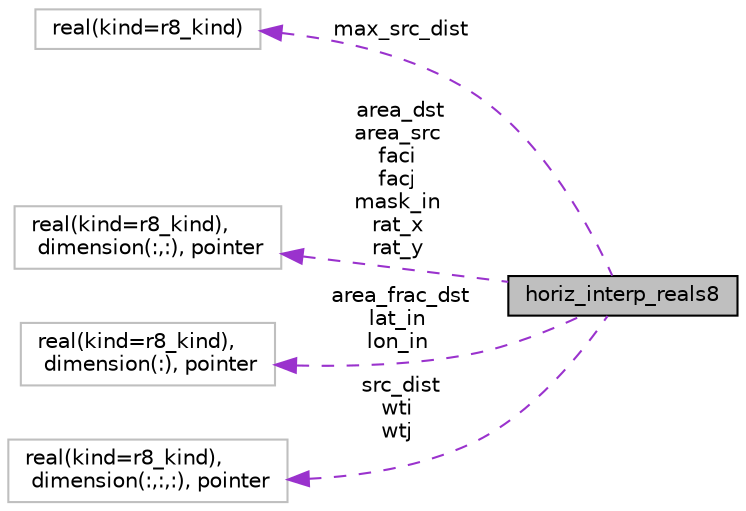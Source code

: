 digraph "horiz_interp_reals8"
{
 // INTERACTIVE_SVG=YES
 // LATEX_PDF_SIZE
  edge [fontname="Helvetica",fontsize="10",labelfontname="Helvetica",labelfontsize="10"];
  node [fontname="Helvetica",fontsize="10",shape=record];
  rankdir="LR";
  Node1 [label="horiz_interp_reals8",height=0.2,width=0.4,color="black", fillcolor="grey75", style="filled", fontcolor="black",tooltip="real(8) pointers for use in horiz_interp_type"];
  Node2 -> Node1 [dir="back",color="darkorchid3",fontsize="10",style="dashed",label=" max_src_dist" ,fontname="Helvetica"];
  Node2 [label="real(kind=r8_kind)",height=0.2,width=0.4,color="grey75", fillcolor="white", style="filled",tooltip=" "];
  Node3 -> Node1 [dir="back",color="darkorchid3",fontsize="10",style="dashed",label=" area_dst\narea_src\nfaci\nfacj\nmask_in\nrat_x\nrat_y" ,fontname="Helvetica"];
  Node3 [label="real(kind=r8_kind),\l dimension(:,:), pointer",height=0.2,width=0.4,color="grey75", fillcolor="white", style="filled",tooltip=" "];
  Node4 -> Node1 [dir="back",color="darkorchid3",fontsize="10",style="dashed",label=" area_frac_dst\nlat_in\nlon_in" ,fontname="Helvetica"];
  Node4 [label="real(kind=r8_kind),\l dimension(:), pointer",height=0.2,width=0.4,color="grey75", fillcolor="white", style="filled",tooltip=" "];
  Node5 -> Node1 [dir="back",color="darkorchid3",fontsize="10",style="dashed",label=" src_dist\nwti\nwtj" ,fontname="Helvetica"];
  Node5 [label="real(kind=r8_kind),\l dimension(:,:,:), pointer",height=0.2,width=0.4,color="grey75", fillcolor="white", style="filled",tooltip=" "];
}
